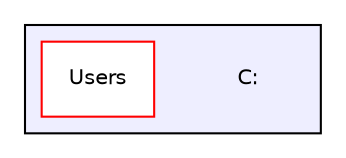 digraph "C:" {
  compound=true
  node [ fontsize="10", fontname="Helvetica"];
  edge [ labelfontsize="10", labelfontname="Helvetica"];
  subgraph clusterdir_e6bb53534ac0e427887cf7a94c0c004e {
    graph [ bgcolor="#eeeeff", pencolor="black", label="" URL="dir_e6bb53534ac0e427887cf7a94c0c004e.html"];
    dir_e6bb53534ac0e427887cf7a94c0c004e [shape=plaintext label="C:"];
    dir_8ceffd4ee35c3518d4e8bdc7e638efe8 [shape=box label="Users" color="red" fillcolor="white" style="filled" URL="dir_8ceffd4ee35c3518d4e8bdc7e638efe8.html"];
  }
}
